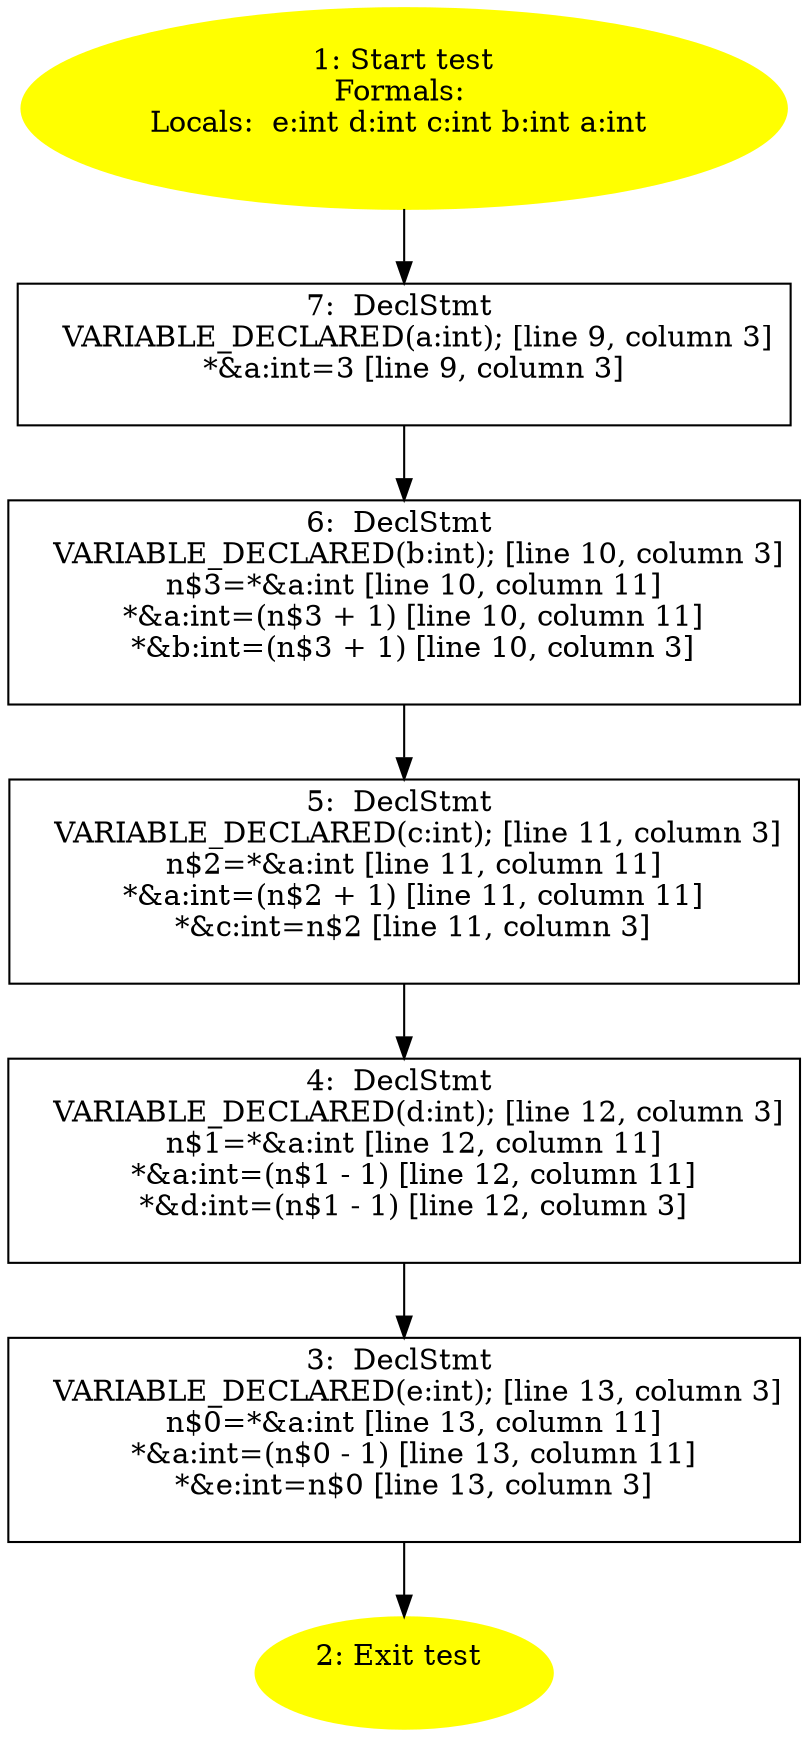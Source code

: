 /* @generated */
digraph cfg {
"test.098f6bcd4621d373_1" [label="1: Start test\nFormals: \nLocals:  e:int d:int c:int b:int a:int \n  " color=yellow style=filled]
	

	 "test.098f6bcd4621d373_1" -> "test.098f6bcd4621d373_7" ;
"test.098f6bcd4621d373_2" [label="2: Exit test \n  " color=yellow style=filled]
	

"test.098f6bcd4621d373_3" [label="3:  DeclStmt \n   VARIABLE_DECLARED(e:int); [line 13, column 3]\n  n$0=*&a:int [line 13, column 11]\n  *&a:int=(n$0 - 1) [line 13, column 11]\n  *&e:int=n$0 [line 13, column 3]\n " shape="box"]
	

	 "test.098f6bcd4621d373_3" -> "test.098f6bcd4621d373_2" ;
"test.098f6bcd4621d373_4" [label="4:  DeclStmt \n   VARIABLE_DECLARED(d:int); [line 12, column 3]\n  n$1=*&a:int [line 12, column 11]\n  *&a:int=(n$1 - 1) [line 12, column 11]\n  *&d:int=(n$1 - 1) [line 12, column 3]\n " shape="box"]
	

	 "test.098f6bcd4621d373_4" -> "test.098f6bcd4621d373_3" ;
"test.098f6bcd4621d373_5" [label="5:  DeclStmt \n   VARIABLE_DECLARED(c:int); [line 11, column 3]\n  n$2=*&a:int [line 11, column 11]\n  *&a:int=(n$2 + 1) [line 11, column 11]\n  *&c:int=n$2 [line 11, column 3]\n " shape="box"]
	

	 "test.098f6bcd4621d373_5" -> "test.098f6bcd4621d373_4" ;
"test.098f6bcd4621d373_6" [label="6:  DeclStmt \n   VARIABLE_DECLARED(b:int); [line 10, column 3]\n  n$3=*&a:int [line 10, column 11]\n  *&a:int=(n$3 + 1) [line 10, column 11]\n  *&b:int=(n$3 + 1) [line 10, column 3]\n " shape="box"]
	

	 "test.098f6bcd4621d373_6" -> "test.098f6bcd4621d373_5" ;
"test.098f6bcd4621d373_7" [label="7:  DeclStmt \n   VARIABLE_DECLARED(a:int); [line 9, column 3]\n  *&a:int=3 [line 9, column 3]\n " shape="box"]
	

	 "test.098f6bcd4621d373_7" -> "test.098f6bcd4621d373_6" ;
}
